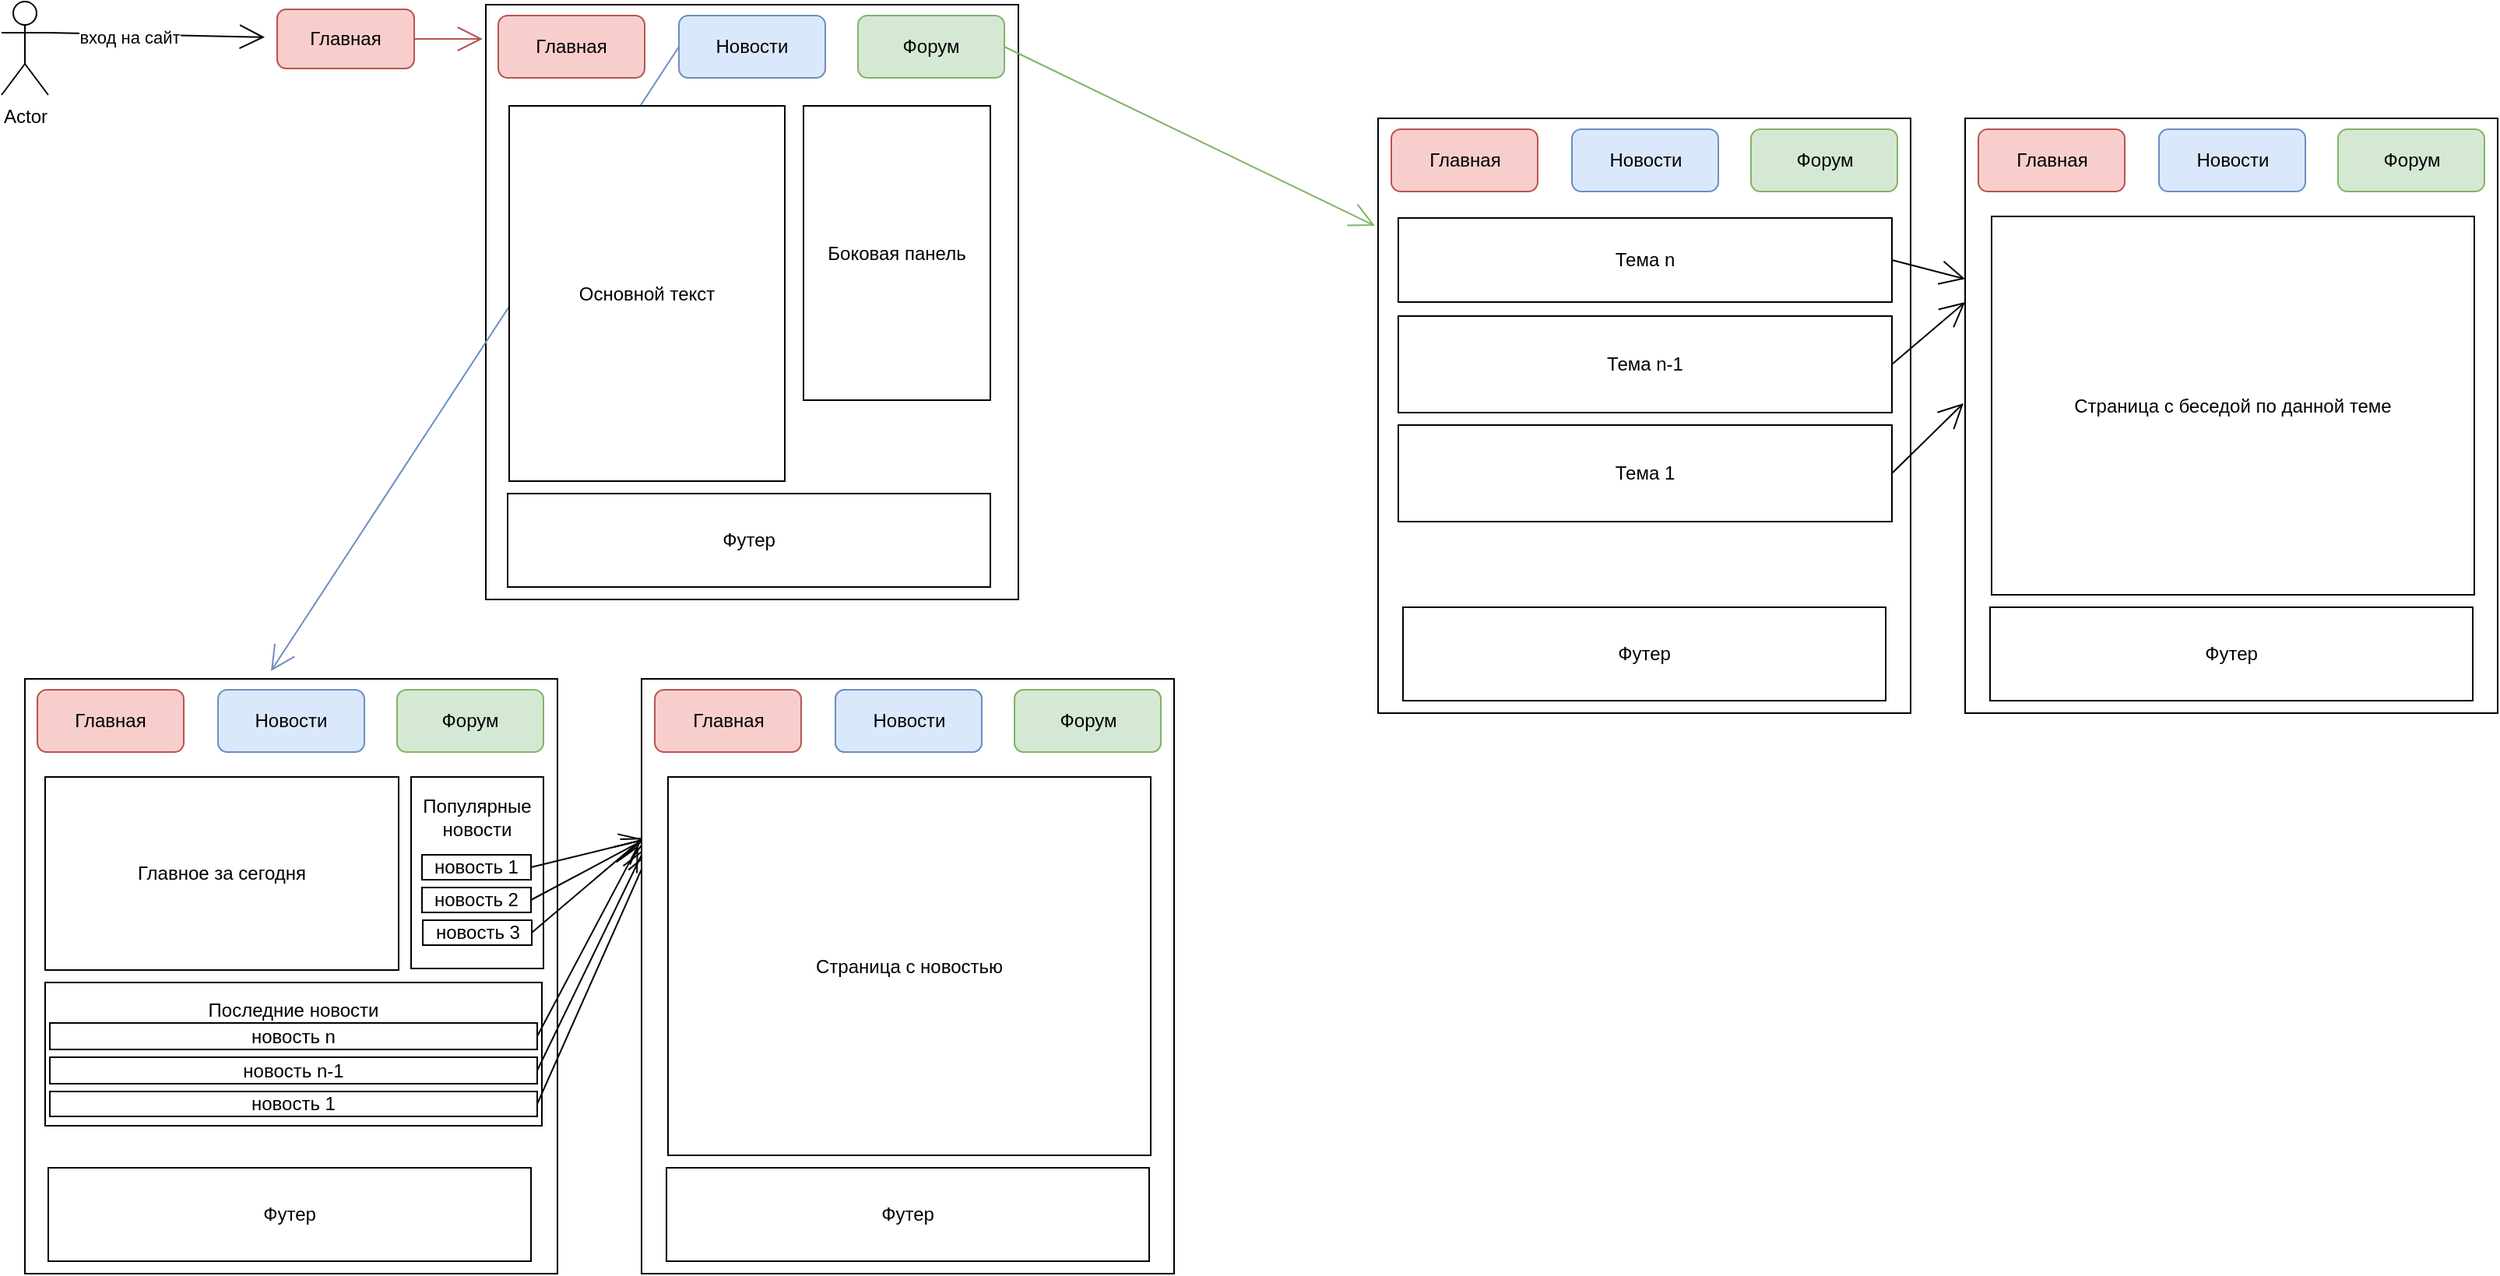 <mxfile version="15.3.5" type="github">
  <diagram id="BNYhW4qLJf6dbQhoZxtP" name="Page-1">
    <mxGraphModel dx="2249" dy="1933" grid="0" gridSize="10" guides="1" tooltips="1" connect="1" arrows="1" fold="1" page="1" pageScale="1" pageWidth="827" pageHeight="1169" math="0" shadow="0">
      <root>
        <mxCell id="0" />
        <mxCell id="1" parent="0" />
        <mxCell id="Z32YWCErlfc_Y4S0Vm6A-4" style="edgeStyle=none;curved=1;rounded=0;orthogonalLoop=1;jettySize=auto;html=1;exitX=1;exitY=0.333;exitDx=0;exitDy=0;exitPerimeter=0;endArrow=open;startSize=14;endSize=14;sourcePerimeterSpacing=8;targetPerimeterSpacing=8;" edge="1" parent="1" source="Z32YWCErlfc_Y4S0Vm6A-1" target="Z32YWCErlfc_Y4S0Vm6A-20">
          <mxGeometry relative="1" as="geometry">
            <mxPoint x="-667" y="-1143" as="targetPoint" />
          </mxGeometry>
        </mxCell>
        <mxCell id="Z32YWCErlfc_Y4S0Vm6A-8" value="вход на сайт" style="edgeLabel;html=1;align=center;verticalAlign=middle;resizable=0;points=[];" vertex="1" connectable="0" parent="Z32YWCErlfc_Y4S0Vm6A-4">
          <mxGeometry x="-0.254" y="-2" relative="1" as="geometry">
            <mxPoint as="offset" />
          </mxGeometry>
        </mxCell>
        <mxCell id="Z32YWCErlfc_Y4S0Vm6A-1" value="Actor" style="shape=umlActor;verticalLabelPosition=bottom;verticalAlign=top;html=1;outlineConnect=0;hachureGap=4;pointerEvents=0;" vertex="1" parent="1">
          <mxGeometry x="-821" y="-1165" width="30" height="60" as="geometry" />
        </mxCell>
        <mxCell id="Z32YWCErlfc_Y4S0Vm6A-9" value="" style="rounded=0;whiteSpace=wrap;html=1;hachureGap=4;pointerEvents=0;" vertex="1" parent="1">
          <mxGeometry x="-510" y="-1163" width="342" height="382" as="geometry" />
        </mxCell>
        <mxCell id="Z32YWCErlfc_Y4S0Vm6A-12" value="Главная" style="rounded=1;whiteSpace=wrap;html=1;hachureGap=4;pointerEvents=0;fillColor=#f8cecc;strokeColor=#b85450;" vertex="1" parent="1">
          <mxGeometry x="-502" y="-1156" width="94" height="40" as="geometry" />
        </mxCell>
        <mxCell id="Z32YWCErlfc_Y4S0Vm6A-14" value="Новости" style="rounded=1;whiteSpace=wrap;html=1;hachureGap=4;pointerEvents=0;fillColor=#dae8fc;strokeColor=#6c8ebf;" vertex="1" parent="1">
          <mxGeometry x="-386" y="-1156" width="94" height="40" as="geometry" />
        </mxCell>
        <mxCell id="Z32YWCErlfc_Y4S0Vm6A-59" style="edgeStyle=none;curved=1;rounded=0;orthogonalLoop=1;jettySize=auto;html=1;exitX=1;exitY=0.5;exitDx=0;exitDy=0;endArrow=open;startSize=14;endSize=14;sourcePerimeterSpacing=8;targetPerimeterSpacing=8;fillColor=#d5e8d4;strokeColor=#82b366;" edge="1" parent="1" source="Z32YWCErlfc_Y4S0Vm6A-15">
          <mxGeometry relative="1" as="geometry">
            <mxPoint x="61" y="-1021" as="targetPoint" />
          </mxGeometry>
        </mxCell>
        <mxCell id="Z32YWCErlfc_Y4S0Vm6A-15" value="Форум" style="rounded=1;whiteSpace=wrap;html=1;hachureGap=4;pointerEvents=0;fillColor=#d5e8d4;strokeColor=#82b366;" vertex="1" parent="1">
          <mxGeometry x="-271" y="-1156" width="94" height="40" as="geometry" />
        </mxCell>
        <mxCell id="Z32YWCErlfc_Y4S0Vm6A-35" style="edgeStyle=none;curved=1;rounded=0;orthogonalLoop=1;jettySize=auto;html=1;exitX=0;exitY=0.5;exitDx=0;exitDy=0;endArrow=open;startSize=14;endSize=14;sourcePerimeterSpacing=8;targetPerimeterSpacing=8;fillColor=#dae8fc;strokeColor=#6c8ebf;entryX=0.462;entryY=-0.013;entryDx=0;entryDy=0;entryPerimeter=0;" edge="1" parent="1" source="Z32YWCErlfc_Y4S0Vm6A-14" target="Z32YWCErlfc_Y4S0Vm6A-25">
          <mxGeometry relative="1" as="geometry">
            <mxPoint x="-771" y="-735" as="targetPoint" />
          </mxGeometry>
        </mxCell>
        <mxCell id="Z32YWCErlfc_Y4S0Vm6A-17" value="Основной текст" style="rounded=0;whiteSpace=wrap;html=1;hachureGap=4;pointerEvents=0;" vertex="1" parent="1">
          <mxGeometry x="-495" y="-1098" width="177" height="241" as="geometry" />
        </mxCell>
        <mxCell id="Z32YWCErlfc_Y4S0Vm6A-18" value="Боковая панель" style="rounded=0;whiteSpace=wrap;html=1;hachureGap=4;pointerEvents=0;" vertex="1" parent="1">
          <mxGeometry x="-306" y="-1098" width="120" height="189" as="geometry" />
        </mxCell>
        <mxCell id="Z32YWCErlfc_Y4S0Vm6A-19" value="Футер" style="rounded=0;whiteSpace=wrap;html=1;hachureGap=4;pointerEvents=0;" vertex="1" parent="1">
          <mxGeometry x="-496" y="-849" width="310" height="60" as="geometry" />
        </mxCell>
        <mxCell id="Z32YWCErlfc_Y4S0Vm6A-32" style="edgeStyle=none;curved=1;rounded=0;orthogonalLoop=1;jettySize=auto;html=1;exitX=1;exitY=0.5;exitDx=0;exitDy=0;endArrow=open;startSize=14;endSize=14;sourcePerimeterSpacing=8;targetPerimeterSpacing=8;fillColor=#f8cecc;strokeColor=#b85450;" edge="1" parent="1" source="Z32YWCErlfc_Y4S0Vm6A-20">
          <mxGeometry relative="1" as="geometry">
            <mxPoint x="-512" y="-1141" as="targetPoint" />
          </mxGeometry>
        </mxCell>
        <mxCell id="Z32YWCErlfc_Y4S0Vm6A-20" value="Главная" style="rounded=1;whiteSpace=wrap;html=1;hachureGap=4;pointerEvents=0;fillColor=#f8cecc;strokeColor=#b85450;" vertex="1" parent="1">
          <mxGeometry x="-644" y="-1160" width="88" height="38" as="geometry" />
        </mxCell>
        <mxCell id="Z32YWCErlfc_Y4S0Vm6A-25" value="" style="rounded=0;whiteSpace=wrap;html=1;hachureGap=4;pointerEvents=0;" vertex="1" parent="1">
          <mxGeometry x="-806" y="-730" width="342" height="382" as="geometry" />
        </mxCell>
        <mxCell id="Z32YWCErlfc_Y4S0Vm6A-26" value="Главная" style="rounded=1;whiteSpace=wrap;html=1;hachureGap=4;pointerEvents=0;fillColor=#f8cecc;strokeColor=#b85450;" vertex="1" parent="1">
          <mxGeometry x="-798" y="-723" width="94" height="40" as="geometry" />
        </mxCell>
        <mxCell id="Z32YWCErlfc_Y4S0Vm6A-27" value="Новости" style="rounded=1;whiteSpace=wrap;html=1;hachureGap=4;pointerEvents=0;fillColor=#dae8fc;strokeColor=#6c8ebf;" vertex="1" parent="1">
          <mxGeometry x="-682" y="-723" width="94" height="40" as="geometry" />
        </mxCell>
        <mxCell id="Z32YWCErlfc_Y4S0Vm6A-28" value="Форум" style="rounded=1;whiteSpace=wrap;html=1;hachureGap=4;pointerEvents=0;fillColor=#d5e8d4;strokeColor=#82b366;" vertex="1" parent="1">
          <mxGeometry x="-567" y="-723" width="94" height="40" as="geometry" />
        </mxCell>
        <mxCell id="Z32YWCErlfc_Y4S0Vm6A-34" value="Футер" style="rounded=0;whiteSpace=wrap;html=1;hachureGap=4;pointerEvents=0;" vertex="1" parent="1">
          <mxGeometry x="-791" y="-416" width="310" height="60" as="geometry" />
        </mxCell>
        <mxCell id="Z32YWCErlfc_Y4S0Vm6A-36" value="Главное за сегодня" style="rounded=0;whiteSpace=wrap;html=1;hachureGap=4;pointerEvents=0;" vertex="1" parent="1">
          <mxGeometry x="-793" y="-667" width="227" height="124" as="geometry" />
        </mxCell>
        <mxCell id="Z32YWCErlfc_Y4S0Vm6A-38" value="Популярные новости&lt;br&gt;&lt;br&gt;&lt;br&gt;&lt;br&gt;&lt;br&gt;&lt;br&gt;" style="rounded=0;whiteSpace=wrap;html=1;hachureGap=4;pointerEvents=0;" vertex="1" parent="1">
          <mxGeometry x="-558" y="-667" width="85" height="123" as="geometry" />
        </mxCell>
        <mxCell id="Z32YWCErlfc_Y4S0Vm6A-48" style="edgeStyle=none;curved=1;rounded=0;orthogonalLoop=1;jettySize=auto;html=1;exitX=1;exitY=0.5;exitDx=0;exitDy=0;entryX=0.006;entryY=0.27;entryDx=0;entryDy=0;entryPerimeter=0;endArrow=open;startSize=14;endSize=14;sourcePerimeterSpacing=8;targetPerimeterSpacing=8;" edge="1" parent="1" source="Z32YWCErlfc_Y4S0Vm6A-39" target="Z32YWCErlfc_Y4S0Vm6A-47">
          <mxGeometry relative="1" as="geometry" />
        </mxCell>
        <mxCell id="Z32YWCErlfc_Y4S0Vm6A-39" value="&lt;span style=&quot;color: rgba(0 , 0 , 0 , 0) ; font-family: monospace ; font-size: 0px&quot;&gt;%3CmxGraphModel%3E%3Croot%3E%3CmxCell%20id%3D%220%22%2F%3E%3CmxCell%20id%3D%221%22%20parent%3D%220%22%2F%3E%3CmxCell%20id%3D%222%22%20value%3D%22%D0%BD%D0%BE%D0%B2%D0%BE%D1%81%D1%82%D1%8C%203%22%20style%3D%22rounded%3D1%3BwhiteSpace%3Dwrap%3Bhtml%3D1%3Bsketch%3D0%3BhachureGap%3D4%3BpointerEvents%3D0%3BfontColor%3D%23E4FDE1%3BstrokeColor%3D%23028090%3BfillColor%3D%23F45B69%3B%22%20vertex%3D%221%22%20parent%3D%221%22%3E%3CmxGeometry%20x%3D%22134%22%20y%3D%22445%22%20width%3D%2279%22%20height%3D%2242%22%20as%3D%22geometry%22%2F%3E%3C%2FmxCell%3E%3C%2Froot%3E%3C%2FmxGraphModel%3E&lt;/span&gt;новость 1" style="rounded=0;whiteSpace=wrap;html=1;hachureGap=4;pointerEvents=0;" vertex="1" parent="1">
          <mxGeometry x="-551" y="-617" width="70" height="16" as="geometry" />
        </mxCell>
        <mxCell id="Z32YWCErlfc_Y4S0Vm6A-49" style="edgeStyle=none;curved=1;rounded=0;orthogonalLoop=1;jettySize=auto;html=1;exitX=1;exitY=0.5;exitDx=0;exitDy=0;endArrow=open;startSize=14;endSize=14;sourcePerimeterSpacing=8;targetPerimeterSpacing=8;" edge="1" parent="1" source="Z32YWCErlfc_Y4S0Vm6A-40">
          <mxGeometry relative="1" as="geometry">
            <mxPoint x="-406" y="-628" as="targetPoint" />
          </mxGeometry>
        </mxCell>
        <mxCell id="Z32YWCErlfc_Y4S0Vm6A-40" value="&lt;span style=&quot;color: rgba(0 , 0 , 0 , 0) ; font-family: monospace ; font-size: 0px&quot;&gt;%3CmxGraphModel%3E%3Croot%3E%3CmxCell%20id%3D%220%22%2F%3E%3CmxCell%20id%3D%221%22%20parent%3D%220%22%2F%3E%3CmxCell%20id%3D%222%22%20value%3D%22%D0%BD%D0%BE%D0%B2%D0%BE%D1%81%D1%82%D1%8C%203%22%20style%3D%22rounded%3D1%3BwhiteSpace%3Dwrap%3Bhtml%3D1%3Bsketch%3D0%3BhachureGap%3D4%3BpointerEvents%3D0%3BfontColor%3D%23E4FDE1%3BstrokeColor%3D%23028090%3BfillColor%3D%23F45B69%3B%22%20vertex%3D%221%22%20parent%3D%221%22%3E%3CmxGeometry%20x%3D%22134%22%20y%3D%22445%22%20width%3D%2279%22%20height%3D%2242%22%20as%3D%22geometry%22%2F%3E%3C%2FmxCell%3E%3C%2Froot%3E%3C%2FmxGraphModel%3E&lt;/span&gt;новость 2" style="rounded=0;whiteSpace=wrap;html=1;hachureGap=4;pointerEvents=0;" vertex="1" parent="1">
          <mxGeometry x="-551" y="-596" width="70" height="16" as="geometry" />
        </mxCell>
        <mxCell id="Z32YWCErlfc_Y4S0Vm6A-50" style="edgeStyle=none;curved=1;rounded=0;orthogonalLoop=1;jettySize=auto;html=1;exitX=1;exitY=0.5;exitDx=0;exitDy=0;entryX=0;entryY=0.27;entryDx=0;entryDy=0;entryPerimeter=0;endArrow=open;startSize=14;endSize=14;sourcePerimeterSpacing=8;targetPerimeterSpacing=8;" edge="1" parent="1" source="Z32YWCErlfc_Y4S0Vm6A-41" target="Z32YWCErlfc_Y4S0Vm6A-47">
          <mxGeometry relative="1" as="geometry" />
        </mxCell>
        <mxCell id="Z32YWCErlfc_Y4S0Vm6A-41" value="&lt;span style=&quot;color: rgba(0 , 0 , 0 , 0) ; font-family: monospace ; font-size: 0px&quot;&gt;%3CmxGraphModel%3E%3Croot%3E%3CmxCell%20id%3D%220%22%2F%3E%3CmxCell%20id%3D%221%22%20parent%3D%220%22%2F%3E%3CmxCell%20id%3D%222%22%20value%3D%22%D0%BD%D0%BE%D0%B2%D0%BE%D1%81%D1%82%D1%8C%203%22%20style%3D%22rounded%3D1%3BwhiteSpace%3Dwrap%3Bhtml%3D1%3Bsketch%3D0%3BhachureGap%3D4%3BpointerEvents%3D0%3BfontColor%3D%23E4FDE1%3BstrokeColor%3D%23028090%3BfillColor%3D%23F45B69%3B%22%20vertex%3D%221%22%20parent%3D%221%22%3E%3CmxGeometry%20x%3D%22134%22%20y%3D%22445%22%20width%3D%2279%22%20height%3D%2242%22%20as%3D%22geometry%22%2F%3E%3C%2FmxCell%3E%3C%2Froot%3E%3C%2FmxGraphModel%3E&lt;/span&gt;новость 3" style="rounded=0;whiteSpace=wrap;html=1;hachureGap=4;pointerEvents=0;" vertex="1" parent="1">
          <mxGeometry x="-550.5" y="-575" width="70" height="16" as="geometry" />
        </mxCell>
        <mxCell id="Z32YWCErlfc_Y4S0Vm6A-42" value="Последние новости&lt;br&gt;&lt;br&gt;&lt;br&gt;&lt;br&gt;&lt;br&gt;" style="rounded=0;whiteSpace=wrap;html=1;hachureGap=4;pointerEvents=0;" vertex="1" parent="1">
          <mxGeometry x="-793" y="-535" width="319" height="92" as="geometry" />
        </mxCell>
        <mxCell id="Z32YWCErlfc_Y4S0Vm6A-51" style="edgeStyle=none;curved=1;rounded=0;orthogonalLoop=1;jettySize=auto;html=1;exitX=1;exitY=0.5;exitDx=0;exitDy=0;entryX=-0.006;entryY=0.28;entryDx=0;entryDy=0;entryPerimeter=0;endArrow=open;startSize=14;endSize=14;sourcePerimeterSpacing=8;targetPerimeterSpacing=8;" edge="1" parent="1" source="Z32YWCErlfc_Y4S0Vm6A-43" target="Z32YWCErlfc_Y4S0Vm6A-47">
          <mxGeometry relative="1" as="geometry" />
        </mxCell>
        <mxCell id="Z32YWCErlfc_Y4S0Vm6A-43" value="новость n" style="rounded=0;whiteSpace=wrap;html=1;hachureGap=4;pointerEvents=0;" vertex="1" parent="1">
          <mxGeometry x="-790" y="-509" width="313" height="17" as="geometry" />
        </mxCell>
        <mxCell id="Z32YWCErlfc_Y4S0Vm6A-52" style="edgeStyle=none;curved=1;rounded=0;orthogonalLoop=1;jettySize=auto;html=1;exitX=1;exitY=0.5;exitDx=0;exitDy=0;entryX=0.006;entryY=0.285;entryDx=0;entryDy=0;entryPerimeter=0;endArrow=open;startSize=14;endSize=14;sourcePerimeterSpacing=8;targetPerimeterSpacing=8;" edge="1" parent="1" source="Z32YWCErlfc_Y4S0Vm6A-44" target="Z32YWCErlfc_Y4S0Vm6A-47">
          <mxGeometry relative="1" as="geometry" />
        </mxCell>
        <mxCell id="Z32YWCErlfc_Y4S0Vm6A-44" value="новость n-1" style="rounded=0;whiteSpace=wrap;html=1;hachureGap=4;pointerEvents=0;" vertex="1" parent="1">
          <mxGeometry x="-790" y="-487" width="313" height="17" as="geometry" />
        </mxCell>
        <mxCell id="Z32YWCErlfc_Y4S0Vm6A-53" style="edgeStyle=none;curved=1;rounded=0;orthogonalLoop=1;jettySize=auto;html=1;exitX=1;exitY=0.5;exitDx=0;exitDy=0;endArrow=open;startSize=14;endSize=14;sourcePerimeterSpacing=8;targetPerimeterSpacing=8;" edge="1" parent="1" source="Z32YWCErlfc_Y4S0Vm6A-45">
          <mxGeometry relative="1" as="geometry">
            <mxPoint x="-405" y="-619" as="targetPoint" />
          </mxGeometry>
        </mxCell>
        <mxCell id="Z32YWCErlfc_Y4S0Vm6A-45" value="новость 1" style="rounded=0;whiteSpace=wrap;html=1;hachureGap=4;pointerEvents=0;" vertex="1" parent="1">
          <mxGeometry x="-790" y="-465" width="313" height="16" as="geometry" />
        </mxCell>
        <mxCell id="Z32YWCErlfc_Y4S0Vm6A-47" value="" style="rounded=0;whiteSpace=wrap;html=1;hachureGap=4;pointerEvents=0;" vertex="1" parent="1">
          <mxGeometry x="-410" y="-730" width="342" height="382" as="geometry" />
        </mxCell>
        <mxCell id="Z32YWCErlfc_Y4S0Vm6A-54" value="Главная" style="rounded=1;whiteSpace=wrap;html=1;hachureGap=4;pointerEvents=0;fillColor=#f8cecc;strokeColor=#b85450;" vertex="1" parent="1">
          <mxGeometry x="-401.5" y="-723" width="94" height="40" as="geometry" />
        </mxCell>
        <mxCell id="Z32YWCErlfc_Y4S0Vm6A-55" value="Новости" style="rounded=1;whiteSpace=wrap;html=1;hachureGap=4;pointerEvents=0;fillColor=#dae8fc;strokeColor=#6c8ebf;" vertex="1" parent="1">
          <mxGeometry x="-285.5" y="-723" width="94" height="40" as="geometry" />
        </mxCell>
        <mxCell id="Z32YWCErlfc_Y4S0Vm6A-56" value="Форум" style="rounded=1;whiteSpace=wrap;html=1;hachureGap=4;pointerEvents=0;fillColor=#d5e8d4;strokeColor=#82b366;" vertex="1" parent="1">
          <mxGeometry x="-170.5" y="-723" width="94" height="40" as="geometry" />
        </mxCell>
        <mxCell id="Z32YWCErlfc_Y4S0Vm6A-57" value="Страница с новостью" style="rounded=0;whiteSpace=wrap;html=1;hachureGap=4;pointerEvents=0;" vertex="1" parent="1">
          <mxGeometry x="-393" y="-667" width="310" height="243" as="geometry" />
        </mxCell>
        <mxCell id="Z32YWCErlfc_Y4S0Vm6A-58" value="Футер" style="rounded=0;whiteSpace=wrap;html=1;hachureGap=4;pointerEvents=0;" vertex="1" parent="1">
          <mxGeometry x="-394" y="-416" width="310" height="60" as="geometry" />
        </mxCell>
        <mxCell id="Z32YWCErlfc_Y4S0Vm6A-61" value="" style="rounded=0;whiteSpace=wrap;html=1;hachureGap=4;pointerEvents=0;" vertex="1" parent="1">
          <mxGeometry x="63" y="-1090" width="342" height="382" as="geometry" />
        </mxCell>
        <mxCell id="Z32YWCErlfc_Y4S0Vm6A-62" value="Главная" style="rounded=1;whiteSpace=wrap;html=1;hachureGap=4;pointerEvents=0;fillColor=#f8cecc;strokeColor=#b85450;" vertex="1" parent="1">
          <mxGeometry x="71.5" y="-1083" width="94" height="40" as="geometry" />
        </mxCell>
        <mxCell id="Z32YWCErlfc_Y4S0Vm6A-63" value="Новости" style="rounded=1;whiteSpace=wrap;html=1;hachureGap=4;pointerEvents=0;fillColor=#dae8fc;strokeColor=#6c8ebf;" vertex="1" parent="1">
          <mxGeometry x="187.5" y="-1083" width="94" height="40" as="geometry" />
        </mxCell>
        <mxCell id="Z32YWCErlfc_Y4S0Vm6A-64" value="Форум" style="rounded=1;whiteSpace=wrap;html=1;hachureGap=4;pointerEvents=0;fillColor=#d5e8d4;strokeColor=#82b366;" vertex="1" parent="1">
          <mxGeometry x="302.5" y="-1083" width="94" height="40" as="geometry" />
        </mxCell>
        <mxCell id="Z32YWCErlfc_Y4S0Vm6A-80" style="edgeStyle=none;curved=1;rounded=0;orthogonalLoop=1;jettySize=auto;html=1;exitX=1;exitY=0.5;exitDx=0;exitDy=0;entryX=0;entryY=0.27;entryDx=0;entryDy=0;entryPerimeter=0;endArrow=open;startSize=14;endSize=14;sourcePerimeterSpacing=8;targetPerimeterSpacing=8;" edge="1" parent="1" source="Z32YWCErlfc_Y4S0Vm6A-65" target="Z32YWCErlfc_Y4S0Vm6A-74">
          <mxGeometry relative="1" as="geometry" />
        </mxCell>
        <mxCell id="Z32YWCErlfc_Y4S0Vm6A-65" value="Тема n" style="rounded=0;whiteSpace=wrap;html=1;hachureGap=4;pointerEvents=0;" vertex="1" parent="1">
          <mxGeometry x="76" y="-1026" width="317" height="54" as="geometry" />
        </mxCell>
        <mxCell id="Z32YWCErlfc_Y4S0Vm6A-66" value="Футер" style="rounded=0;whiteSpace=wrap;html=1;hachureGap=4;pointerEvents=0;" vertex="1" parent="1">
          <mxGeometry x="79" y="-776" width="310" height="60" as="geometry" />
        </mxCell>
        <mxCell id="Z32YWCErlfc_Y4S0Vm6A-81" style="edgeStyle=none;curved=1;rounded=0;orthogonalLoop=1;jettySize=auto;html=1;exitX=1;exitY=0.5;exitDx=0;exitDy=0;entryX=0;entryY=0.309;entryDx=0;entryDy=0;entryPerimeter=0;endArrow=open;startSize=14;endSize=14;sourcePerimeterSpacing=8;targetPerimeterSpacing=8;" edge="1" parent="1" source="Z32YWCErlfc_Y4S0Vm6A-67" target="Z32YWCErlfc_Y4S0Vm6A-74">
          <mxGeometry relative="1" as="geometry" />
        </mxCell>
        <mxCell id="Z32YWCErlfc_Y4S0Vm6A-67" value="Тема n-1" style="rounded=0;whiteSpace=wrap;html=1;hachureGap=4;pointerEvents=0;" vertex="1" parent="1">
          <mxGeometry x="76" y="-963" width="317" height="62" as="geometry" />
        </mxCell>
        <mxCell id="Z32YWCErlfc_Y4S0Vm6A-82" style="edgeStyle=none;curved=1;rounded=0;orthogonalLoop=1;jettySize=auto;html=1;exitX=1;exitY=0.5;exitDx=0;exitDy=0;endArrow=open;startSize=14;endSize=14;sourcePerimeterSpacing=8;targetPerimeterSpacing=8;entryX=-0.003;entryY=0.479;entryDx=0;entryDy=0;entryPerimeter=0;" edge="1" parent="1" source="Z32YWCErlfc_Y4S0Vm6A-68" target="Z32YWCErlfc_Y4S0Vm6A-74">
          <mxGeometry relative="1" as="geometry">
            <mxPoint x="436" y="-919" as="targetPoint" />
          </mxGeometry>
        </mxCell>
        <mxCell id="Z32YWCErlfc_Y4S0Vm6A-68" value="Тема 1" style="rounded=0;whiteSpace=wrap;html=1;hachureGap=4;pointerEvents=0;" vertex="1" parent="1">
          <mxGeometry x="76" y="-893" width="317" height="62" as="geometry" />
        </mxCell>
        <mxCell id="Z32YWCErlfc_Y4S0Vm6A-71" value="Страница с новостью" style="rounded=0;whiteSpace=wrap;html=1;hachureGap=4;pointerEvents=0;" vertex="1" parent="1">
          <mxGeometry x="-393" y="-667" width="310" height="243" as="geometry" />
        </mxCell>
        <mxCell id="Z32YWCErlfc_Y4S0Vm6A-72" value="Форум" style="rounded=1;whiteSpace=wrap;html=1;hachureGap=4;pointerEvents=0;fillColor=#d5e8d4;strokeColor=#82b366;" vertex="1" parent="1">
          <mxGeometry x="-170.5" y="-723" width="94" height="40" as="geometry" />
        </mxCell>
        <mxCell id="Z32YWCErlfc_Y4S0Vm6A-73" value="Новости" style="rounded=1;whiteSpace=wrap;html=1;hachureGap=4;pointerEvents=0;fillColor=#dae8fc;strokeColor=#6c8ebf;" vertex="1" parent="1">
          <mxGeometry x="-285.5" y="-723" width="94" height="40" as="geometry" />
        </mxCell>
        <mxCell id="Z32YWCErlfc_Y4S0Vm6A-74" value="" style="rounded=0;whiteSpace=wrap;html=1;hachureGap=4;pointerEvents=0;" vertex="1" parent="1">
          <mxGeometry x="440" y="-1090" width="342" height="382" as="geometry" />
        </mxCell>
        <mxCell id="Z32YWCErlfc_Y4S0Vm6A-75" value="Главная" style="rounded=1;whiteSpace=wrap;html=1;hachureGap=4;pointerEvents=0;fillColor=#f8cecc;strokeColor=#b85450;" vertex="1" parent="1">
          <mxGeometry x="448.5" y="-1083" width="94" height="40" as="geometry" />
        </mxCell>
        <mxCell id="Z32YWCErlfc_Y4S0Vm6A-76" value="Футер" style="rounded=0;whiteSpace=wrap;html=1;hachureGap=4;pointerEvents=0;" vertex="1" parent="1">
          <mxGeometry x="456" y="-776" width="310" height="60" as="geometry" />
        </mxCell>
        <mxCell id="Z32YWCErlfc_Y4S0Vm6A-77" value="Страница с беседой по данной теме" style="rounded=0;whiteSpace=wrap;html=1;hachureGap=4;pointerEvents=0;" vertex="1" parent="1">
          <mxGeometry x="457" y="-1027" width="310" height="243" as="geometry" />
        </mxCell>
        <mxCell id="Z32YWCErlfc_Y4S0Vm6A-78" value="Форум" style="rounded=1;whiteSpace=wrap;html=1;hachureGap=4;pointerEvents=0;fillColor=#d5e8d4;strokeColor=#82b366;" vertex="1" parent="1">
          <mxGeometry x="679.5" y="-1083" width="94" height="40" as="geometry" />
        </mxCell>
        <mxCell id="Z32YWCErlfc_Y4S0Vm6A-79" value="Новости" style="rounded=1;whiteSpace=wrap;html=1;hachureGap=4;pointerEvents=0;fillColor=#dae8fc;strokeColor=#6c8ebf;" vertex="1" parent="1">
          <mxGeometry x="564.5" y="-1083" width="94" height="40" as="geometry" />
        </mxCell>
      </root>
    </mxGraphModel>
  </diagram>
</mxfile>
